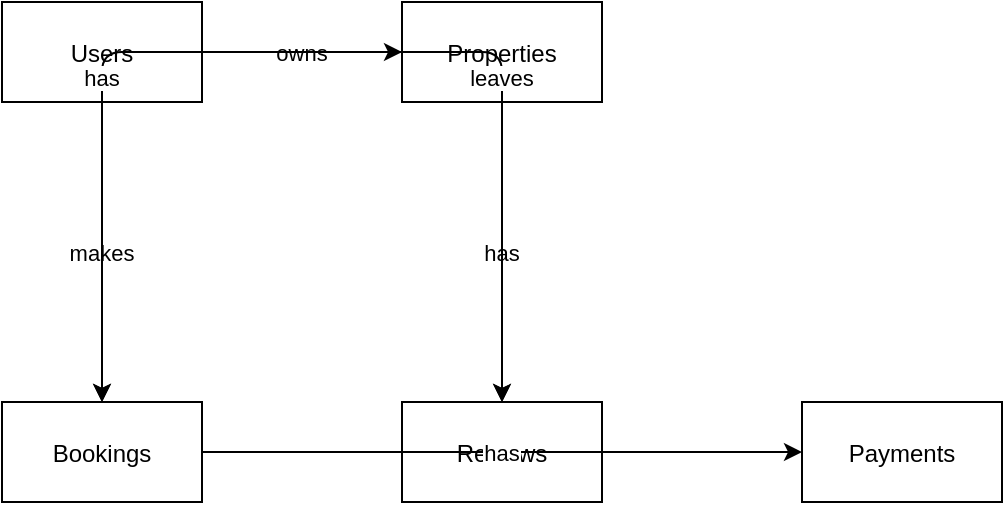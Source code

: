 <mxfile><diagram id="diagram_1" name="Page-1"><mxGraphModel><root><mxCell id="0" /><mxCell id="1" parent="0" /><mxCell id="2" value="Users" style="shape=rectangle" parent="1" vertex="1"><mxGeometry x="100" y="100" width="100" height="50" as="geometry" /></mxCell><mxCell id="3" value="Properties" style="shape=rectangle" parent="1" vertex="1"><mxGeometry x="300" y="100" width="100" height="50" as="geometry" /></mxCell><mxCell id="4" value="Bookings" style="shape=rectangle" parent="1" vertex="1"><mxGeometry x="100" y="300" width="100" height="50" as="geometry" /></mxCell><mxCell id="5" value="Reviews" style="shape=rectangle" parent="1" vertex="1"><mxGeometry x="300" y="300" width="100" height="50" as="geometry" /></mxCell><mxCell id="6" value="Payments" style="shape=rectangle" parent="1" vertex="1"><mxGeometry x="500" y="300" width="100" height="50" as="geometry" /></mxCell><mxCell id="7" value="owns" style="edgeStyle=orthogonalEdgeStyle" parent="1" source="2" target="3" edge="1"><mxGeometry relative="1" as="geometry" /></mxCell><mxCell id="8" value="makes" style="edgeStyle=orthogonalEdgeStyle" parent="1" source="2" target="4" edge="1"><mxGeometry relative="1" as="geometry" /></mxCell><mxCell id="9" value="has" style="edgeStyle=orthogonalEdgeStyle" parent="1" source="3" target="4" edge="1"><mxGeometry relative="1" as="geometry" /></mxCell><mxCell id="10" value="has" style="edgeStyle=orthogonalEdgeStyle" parent="1" source="3" target="5" edge="1"><mxGeometry relative="1" as="geometry" /></mxCell><mxCell id="11" value="leaves" style="edgeStyle=orthogonalEdgeStyle" parent="1" source="2" target="5" edge="1"><mxGeometry relative="1" as="geometry" /></mxCell><mxCell id="12" value="has" style="edgeStyle=orthogonalEdgeStyle" parent="1" source="4" target="6" edge="1"><mxGeometry relative="1" as="geometry" /></mxCell></root></mxGraphModel></diagram></mxfile>